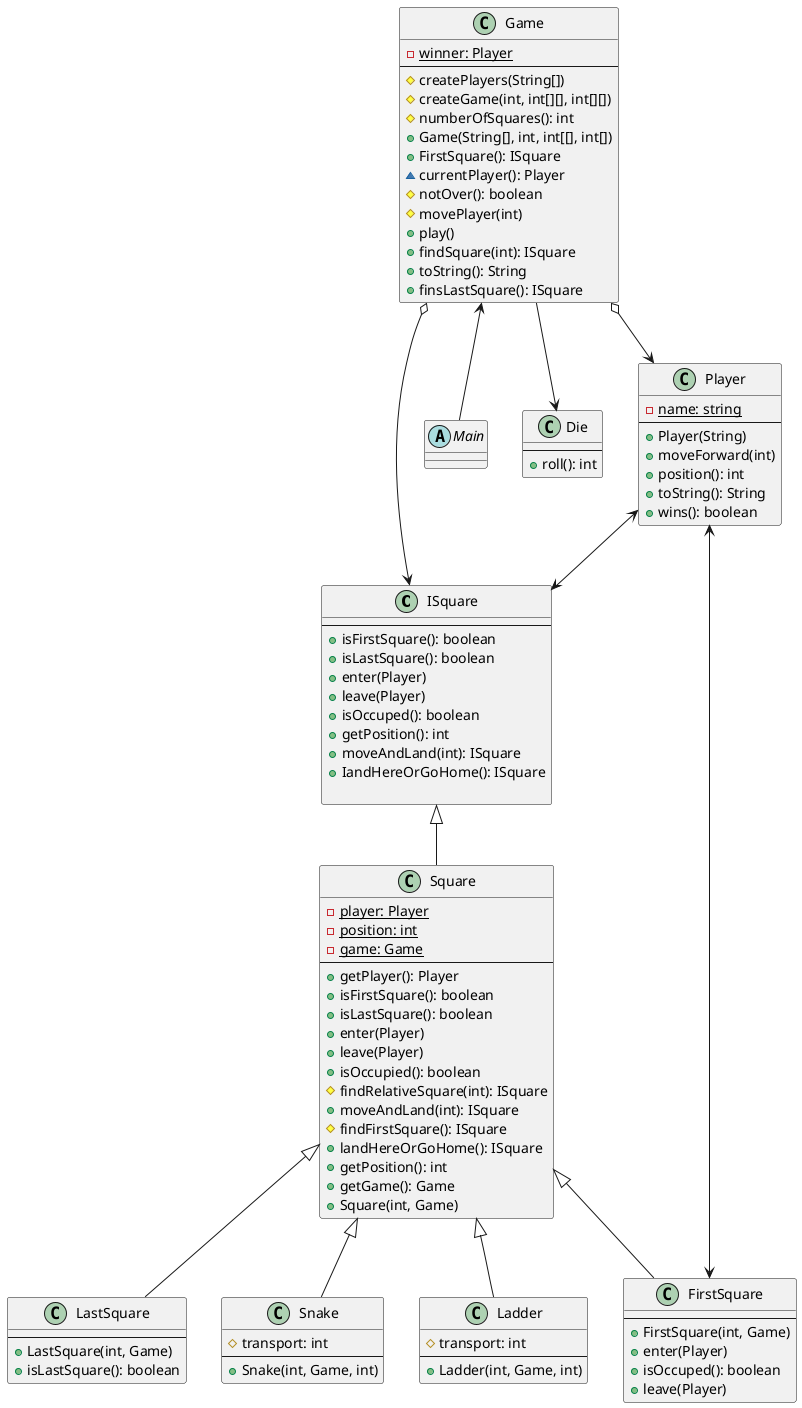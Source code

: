 @startuml
abstract class ISquare
abstract class Square
abstract class Game
abstract class Main
abstract class Die
abstract class Player
abstract class LastSquare
abstract class Snake
abstract class Ladder
abstract class FirstSquare

ISquare <|-- Square
Game o--> ISquare
Game <-- Main
Game --> Die
Game o--> Player
Player <--> FirstSquare
Player <--> ISquare
Square <|-- FirstSquare
Square <|-- Ladder
Square <|-- Snake
Square <|-- LastSquare

class ISquare {
--
+ isFirstSquare(): boolean
+ isLastSquare(): boolean
+ enter(Player)
+ leave(Player)
+ isOccuped(): boolean
+ getPosition(): int
+ moveAndLand(int): ISquare
+ IandHereOrGoHome(): ISquare

}

class Square {
- {static} player: Player
- {static} position: int
- {static} game: Game
--
+ getPlayer(): Player
+ isFirstSquare(): boolean
+ isLastSquare(): boolean
+ enter(Player)
+ leave(Player)
+ isOccupied(): boolean
# findRelativeSquare(int): ISquare
+ moveAndLand(int): ISquare
#findFirstSquare(): ISquare
+ landHereOrGoHome(): ISquare
+ getPosition(): int
+ getGame(): Game
+ Square(int, Game)
}

class Die{
--
+ roll(): int
}

class Game{
- {static} winner: Player
--
# createPlayers(String[])
# createGame(int, int[][], int[][])
# numberOfSquares(): int
+ Game(String[], int, int[[], int[])
+ FirstSquare(): ISquare
~ currentPlayer(): Player
# notOver(): boolean
# movePlayer(int)
+ play()
+ findSquare(int): ISquare
+ toString(): String
+ finsLastSquare(): ISquare
}

class Player{
- {static} name: string
--
+ Player(String)
+ moveForward(int)
+ position(): int
+ toString(): String
+ wins(): boolean
}

class FirstSquare{
--
+ FirstSquare(int, Game)
+ enter(Player)
+ isOccuped(): boolean
+ leave(Player)
}

class Ladder{
# transport: int
--
+ Ladder(int, Game, int)
}

class Snake{
# transport: int
--
+ Snake(int, Game, int)
}

class LastSquare{
--
+ LastSquare(int, Game)
+ isLastSquare(): boolean
}


@enduml
@enduml